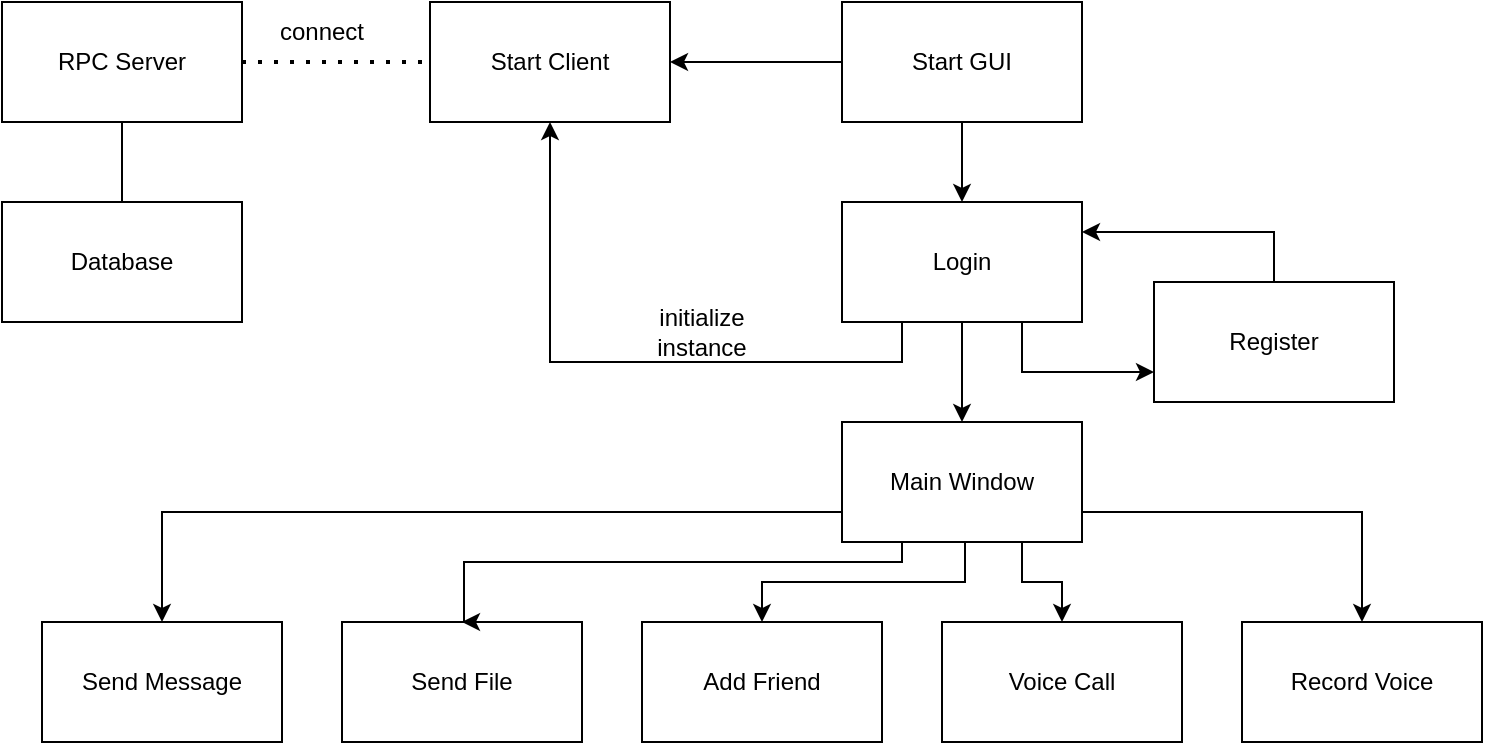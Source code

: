 <mxfile version="22.1.5" type="device">
  <diagram id="C5RBs43oDa-KdzZeNtuy" name="Page-1">
    <mxGraphModel dx="906" dy="576" grid="1" gridSize="10" guides="1" tooltips="1" connect="1" arrows="1" fold="1" page="1" pageScale="1" pageWidth="827" pageHeight="1169" math="0" shadow="0">
      <root>
        <mxCell id="WIyWlLk6GJQsqaUBKTNV-0" />
        <mxCell id="WIyWlLk6GJQsqaUBKTNV-1" parent="WIyWlLk6GJQsqaUBKTNV-0" />
        <mxCell id="BYmPyesHK4nE7WRtKSxw-1" value="RPC Server" style="rounded=0;whiteSpace=wrap;html=1;" vertex="1" parent="WIyWlLk6GJQsqaUBKTNV-1">
          <mxGeometry x="80" y="60" width="120" height="60" as="geometry" />
        </mxCell>
        <mxCell id="BYmPyesHK4nE7WRtKSxw-2" value="" style="endArrow=none;dashed=1;html=1;dashPattern=1 3;strokeWidth=2;rounded=0;entryX=0;entryY=0.5;entryDx=0;entryDy=0;exitX=1;exitY=0.5;exitDx=0;exitDy=0;" edge="1" parent="WIyWlLk6GJQsqaUBKTNV-1" source="BYmPyesHK4nE7WRtKSxw-1" target="BYmPyesHK4nE7WRtKSxw-3">
          <mxGeometry width="50" height="50" relative="1" as="geometry">
            <mxPoint x="290" y="120" as="sourcePoint" />
            <mxPoint x="340" y="70" as="targetPoint" />
          </mxGeometry>
        </mxCell>
        <mxCell id="BYmPyesHK4nE7WRtKSxw-3" value="Start Client" style="rounded=0;whiteSpace=wrap;html=1;" vertex="1" parent="WIyWlLk6GJQsqaUBKTNV-1">
          <mxGeometry x="294" y="60" width="120" height="60" as="geometry" />
        </mxCell>
        <mxCell id="BYmPyesHK4nE7WRtKSxw-23" style="edgeStyle=orthogonalEdgeStyle;rounded=0;orthogonalLoop=1;jettySize=auto;html=1;exitX=0;exitY=0.5;exitDx=0;exitDy=0;entryX=1;entryY=0.5;entryDx=0;entryDy=0;" edge="1" parent="WIyWlLk6GJQsqaUBKTNV-1" source="BYmPyesHK4nE7WRtKSxw-4" target="BYmPyesHK4nE7WRtKSxw-3">
          <mxGeometry relative="1" as="geometry" />
        </mxCell>
        <mxCell id="BYmPyesHK4nE7WRtKSxw-25" style="edgeStyle=orthogonalEdgeStyle;rounded=0;orthogonalLoop=1;jettySize=auto;html=1;exitX=0.5;exitY=1;exitDx=0;exitDy=0;entryX=0.5;entryY=0;entryDx=0;entryDy=0;" edge="1" parent="WIyWlLk6GJQsqaUBKTNV-1" source="BYmPyesHK4nE7WRtKSxw-4" target="BYmPyesHK4nE7WRtKSxw-6">
          <mxGeometry relative="1" as="geometry" />
        </mxCell>
        <mxCell id="BYmPyesHK4nE7WRtKSxw-4" value="Start GUI" style="rounded=0;whiteSpace=wrap;html=1;" vertex="1" parent="WIyWlLk6GJQsqaUBKTNV-1">
          <mxGeometry x="500" y="60" width="120" height="60" as="geometry" />
        </mxCell>
        <mxCell id="BYmPyesHK4nE7WRtKSxw-5" value="connect" style="text;html=1;strokeColor=none;fillColor=none;align=center;verticalAlign=middle;whiteSpace=wrap;rounded=0;" vertex="1" parent="WIyWlLk6GJQsqaUBKTNV-1">
          <mxGeometry x="210" y="60" width="60" height="30" as="geometry" />
        </mxCell>
        <mxCell id="BYmPyesHK4nE7WRtKSxw-11" value="Database" style="rounded=0;whiteSpace=wrap;html=1;" vertex="1" parent="WIyWlLk6GJQsqaUBKTNV-1">
          <mxGeometry x="80" y="160" width="120" height="60" as="geometry" />
        </mxCell>
        <mxCell id="BYmPyesHK4nE7WRtKSxw-12" value="" style="endArrow=none;html=1;rounded=0;entryX=0.5;entryY=1;entryDx=0;entryDy=0;exitX=0.5;exitY=0;exitDx=0;exitDy=0;" edge="1" parent="WIyWlLk6GJQsqaUBKTNV-1" source="BYmPyesHK4nE7WRtKSxw-11" target="BYmPyesHK4nE7WRtKSxw-1">
          <mxGeometry width="50" height="50" relative="1" as="geometry">
            <mxPoint x="390" y="320" as="sourcePoint" />
            <mxPoint x="440" y="270" as="targetPoint" />
          </mxGeometry>
        </mxCell>
        <mxCell id="BYmPyesHK4nE7WRtKSxw-35" style="edgeStyle=orthogonalEdgeStyle;rounded=0;orthogonalLoop=1;jettySize=auto;html=1;exitX=0.25;exitY=1;exitDx=0;exitDy=0;" edge="1" parent="WIyWlLk6GJQsqaUBKTNV-1" source="BYmPyesHK4nE7WRtKSxw-15" target="BYmPyesHK4nE7WRtKSxw-29">
          <mxGeometry relative="1" as="geometry" />
        </mxCell>
        <mxCell id="BYmPyesHK4nE7WRtKSxw-15" value="" style="group;movable=1;resizable=1;rotatable=1;deletable=1;editable=1;locked=0;connectable=1;" vertex="1" connectable="0" parent="WIyWlLk6GJQsqaUBKTNV-1">
          <mxGeometry x="490" y="160" width="286" height="170" as="geometry" />
        </mxCell>
        <mxCell id="BYmPyesHK4nE7WRtKSxw-19" style="edgeStyle=orthogonalEdgeStyle;rounded=0;orthogonalLoop=1;jettySize=auto;html=1;exitX=0.75;exitY=1;exitDx=0;exitDy=0;entryX=0;entryY=0.75;entryDx=0;entryDy=0;" edge="1" parent="BYmPyesHK4nE7WRtKSxw-15" source="BYmPyesHK4nE7WRtKSxw-6" target="BYmPyesHK4nE7WRtKSxw-7">
          <mxGeometry relative="1" as="geometry" />
        </mxCell>
        <mxCell id="BYmPyesHK4nE7WRtKSxw-14" style="edgeStyle=orthogonalEdgeStyle;rounded=0;orthogonalLoop=1;jettySize=auto;html=1;entryX=1;entryY=0.25;entryDx=0;entryDy=0;exitX=0.5;exitY=0;exitDx=0;exitDy=0;" edge="1" parent="BYmPyesHK4nE7WRtKSxw-15" source="BYmPyesHK4nE7WRtKSxw-7" target="BYmPyesHK4nE7WRtKSxw-6">
          <mxGeometry relative="1" as="geometry" />
        </mxCell>
        <mxCell id="BYmPyesHK4nE7WRtKSxw-7" value="Register" style="rounded=0;whiteSpace=wrap;html=1;" vertex="1" parent="BYmPyesHK4nE7WRtKSxw-15">
          <mxGeometry x="166" y="40" width="120" height="60" as="geometry" />
        </mxCell>
        <mxCell id="BYmPyesHK4nE7WRtKSxw-21" value="Main Window" style="rounded=0;whiteSpace=wrap;html=1;" vertex="1" parent="BYmPyesHK4nE7WRtKSxw-15">
          <mxGeometry x="10" y="110" width="120" height="60" as="geometry" />
        </mxCell>
        <mxCell id="BYmPyesHK4nE7WRtKSxw-22" style="edgeStyle=orthogonalEdgeStyle;rounded=0;orthogonalLoop=1;jettySize=auto;html=1;exitX=0.5;exitY=1;exitDx=0;exitDy=0;entryX=0.5;entryY=0;entryDx=0;entryDy=0;" edge="1" parent="BYmPyesHK4nE7WRtKSxw-15" source="BYmPyesHK4nE7WRtKSxw-6" target="BYmPyesHK4nE7WRtKSxw-21">
          <mxGeometry relative="1" as="geometry" />
        </mxCell>
        <mxCell id="BYmPyesHK4nE7WRtKSxw-6" value="Login" style="rounded=0;whiteSpace=wrap;html=1;" vertex="1" parent="BYmPyesHK4nE7WRtKSxw-15">
          <mxGeometry x="10" width="120" height="60" as="geometry" />
        </mxCell>
        <mxCell id="BYmPyesHK4nE7WRtKSxw-26" style="edgeStyle=orthogonalEdgeStyle;rounded=0;orthogonalLoop=1;jettySize=auto;html=1;exitX=0.25;exitY=1;exitDx=0;exitDy=0;entryX=0.5;entryY=1;entryDx=0;entryDy=0;" edge="1" parent="WIyWlLk6GJQsqaUBKTNV-1" source="BYmPyesHK4nE7WRtKSxw-6" target="BYmPyesHK4nE7WRtKSxw-3">
          <mxGeometry relative="1" as="geometry">
            <mxPoint x="360" y="130" as="targetPoint" />
          </mxGeometry>
        </mxCell>
        <mxCell id="BYmPyesHK4nE7WRtKSxw-27" value="initialize instance" style="text;html=1;strokeColor=none;fillColor=none;align=center;verticalAlign=middle;whiteSpace=wrap;rounded=0;" vertex="1" parent="WIyWlLk6GJQsqaUBKTNV-1">
          <mxGeometry x="400" y="210" width="60" height="30" as="geometry" />
        </mxCell>
        <mxCell id="BYmPyesHK4nE7WRtKSxw-28" value="Send File" style="rounded=0;whiteSpace=wrap;html=1;" vertex="1" parent="WIyWlLk6GJQsqaUBKTNV-1">
          <mxGeometry x="250" y="370" width="120" height="60" as="geometry" />
        </mxCell>
        <mxCell id="BYmPyesHK4nE7WRtKSxw-29" value="Add Friend" style="rounded=0;whiteSpace=wrap;html=1;" vertex="1" parent="WIyWlLk6GJQsqaUBKTNV-1">
          <mxGeometry x="400" y="370" width="120" height="60" as="geometry" />
        </mxCell>
        <mxCell id="BYmPyesHK4nE7WRtKSxw-30" value="Voice Call" style="rounded=0;whiteSpace=wrap;html=1;" vertex="1" parent="WIyWlLk6GJQsqaUBKTNV-1">
          <mxGeometry x="550" y="370" width="120" height="60" as="geometry" />
        </mxCell>
        <mxCell id="BYmPyesHK4nE7WRtKSxw-31" value="Send Message" style="rounded=0;whiteSpace=wrap;html=1;" vertex="1" parent="WIyWlLk6GJQsqaUBKTNV-1">
          <mxGeometry x="100" y="370" width="120" height="60" as="geometry" />
        </mxCell>
        <mxCell id="BYmPyesHK4nE7WRtKSxw-32" value="Record Voice" style="rounded=0;whiteSpace=wrap;html=1;" vertex="1" parent="WIyWlLk6GJQsqaUBKTNV-1">
          <mxGeometry x="700" y="370" width="120" height="60" as="geometry" />
        </mxCell>
        <mxCell id="BYmPyesHK4nE7WRtKSxw-33" style="edgeStyle=orthogonalEdgeStyle;rounded=0;orthogonalLoop=1;jettySize=auto;html=1;exitX=0;exitY=0.75;exitDx=0;exitDy=0;" edge="1" parent="WIyWlLk6GJQsqaUBKTNV-1" source="BYmPyesHK4nE7WRtKSxw-21" target="BYmPyesHK4nE7WRtKSxw-31">
          <mxGeometry relative="1" as="geometry" />
        </mxCell>
        <mxCell id="BYmPyesHK4nE7WRtKSxw-34" style="edgeStyle=orthogonalEdgeStyle;rounded=0;orthogonalLoop=1;jettySize=auto;html=1;exitX=0.25;exitY=1;exitDx=0;exitDy=0;entryX=0.5;entryY=0;entryDx=0;entryDy=0;" edge="1" parent="WIyWlLk6GJQsqaUBKTNV-1" source="BYmPyesHK4nE7WRtKSxw-21" target="BYmPyesHK4nE7WRtKSxw-28">
          <mxGeometry relative="1" as="geometry">
            <mxPoint x="530" y="340" as="sourcePoint" />
            <mxPoint x="280" y="350" as="targetPoint" />
            <Array as="points">
              <mxPoint x="530" y="340" />
              <mxPoint x="311" y="340" />
            </Array>
          </mxGeometry>
        </mxCell>
        <mxCell id="BYmPyesHK4nE7WRtKSxw-36" style="edgeStyle=orthogonalEdgeStyle;rounded=0;orthogonalLoop=1;jettySize=auto;html=1;exitX=0.75;exitY=1;exitDx=0;exitDy=0;entryX=0.5;entryY=0;entryDx=0;entryDy=0;" edge="1" parent="WIyWlLk6GJQsqaUBKTNV-1" source="BYmPyesHK4nE7WRtKSxw-21" target="BYmPyesHK4nE7WRtKSxw-30">
          <mxGeometry relative="1" as="geometry" />
        </mxCell>
        <mxCell id="BYmPyesHK4nE7WRtKSxw-37" style="edgeStyle=orthogonalEdgeStyle;rounded=0;orthogonalLoop=1;jettySize=auto;html=1;exitX=1;exitY=0.75;exitDx=0;exitDy=0;entryX=0.5;entryY=0;entryDx=0;entryDy=0;" edge="1" parent="WIyWlLk6GJQsqaUBKTNV-1" source="BYmPyesHK4nE7WRtKSxw-21" target="BYmPyesHK4nE7WRtKSxw-32">
          <mxGeometry relative="1" as="geometry" />
        </mxCell>
      </root>
    </mxGraphModel>
  </diagram>
</mxfile>
